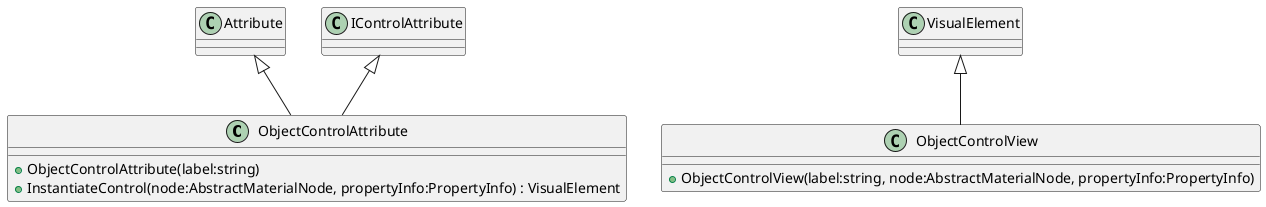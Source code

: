 @startuml
class ObjectControlAttribute {
    + ObjectControlAttribute(label:string)
    + InstantiateControl(node:AbstractMaterialNode, propertyInfo:PropertyInfo) : VisualElement
}
class ObjectControlView {
    + ObjectControlView(label:string, node:AbstractMaterialNode, propertyInfo:PropertyInfo)
}
Attribute <|-- ObjectControlAttribute
IControlAttribute <|-- ObjectControlAttribute
VisualElement <|-- ObjectControlView
@enduml
